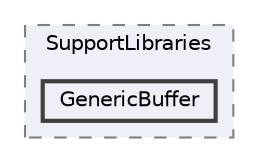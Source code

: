 digraph "NexShell/SupportLibraries/GenericBuffer"
{
 // LATEX_PDF_SIZE
  bgcolor="transparent";
  edge [fontname=Helvetica,fontsize=10,labelfontname=Helvetica,labelfontsize=10];
  node [fontname=Helvetica,fontsize=10,shape=box,height=0.2,width=0.4];
  compound=true
  subgraph clusterdir_fcdb659b684176772131238bc7565b1d {
    graph [ bgcolor="#edf0f7", pencolor="grey50", label="SupportLibraries", fontname=Helvetica,fontsize=10 style="filled,dashed", URL="dir_fcdb659b684176772131238bc7565b1d.html",tooltip=""]
  dir_bf91680e9d6d0231b8b285c6e0f98500 [label="GenericBuffer", fillcolor="#edf0f7", color="grey25", style="filled,bold", URL="dir_bf91680e9d6d0231b8b285c6e0f98500.html",tooltip=""];
  }
}
